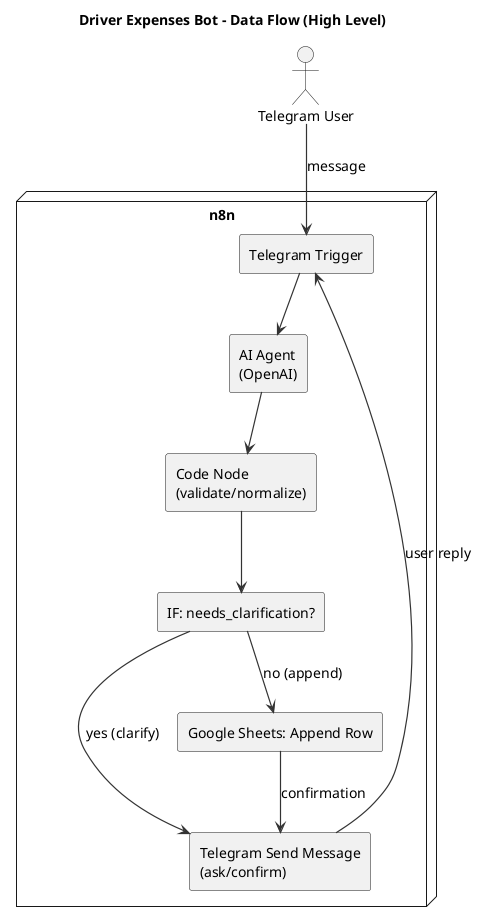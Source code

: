 @startuml architecture

title Driver Expenses Bot - Data Flow (High Level)
skinparam componentStyle rectangle
skinparam ArrowColor #333
skinparam ArrowThickness 1.2
skinparam ArrowFontSize 12
skinparam DefaultFontSize 14

actor "Telegram User" as TG
node "n8n" as N {
  component "Telegram Trigger" as TGT
  component "AI Agent\n(OpenAI)" as AIA
  component "Code Node\n(validate/normalize)" as CODE
  component "IF: needs_clarification?" as IFN
  component "Telegram Send Message\n(ask/confirm)" as TSM
  component "Google Sheets: Append Row" as GSA
}

TG --> TGT : message
TGT --> AIA
AIA --> CODE
CODE --> IFN
IFN --> TSM : yes (clarify)
TSM --> TGT : user reply
IFN --> GSA : no (append)
GSA --> TSM : confirmation
@enduml
